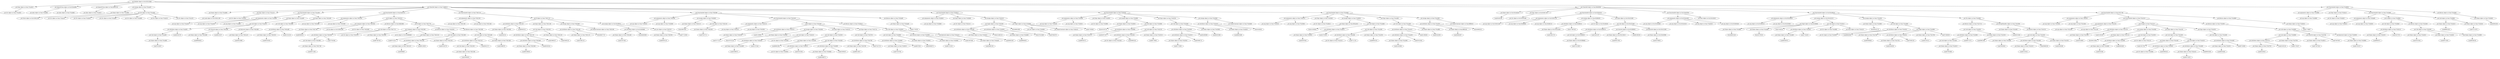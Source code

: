 strict digraph  {
<_ast.Str object at 0xa170ca950>;
<_ast.Expr object at 0xa170ca810>;
<_ast.alias object at 0xa170ca890>;
<_ast.alias object at 0xa170ca9d0>;
<_ast.ImportFrom object at 0x1053eef90>;
<_ast.alias object at 0xa170ca910>;
<_ast.ImportFrom object at 0xa18802c50>;
<_ast.Store object at 0x10295c290>;
<_ast.Name object at 0xa170ca990>;
<_ast.Str object at 0xa170caa10>;
<_ast.Str object at 0xa170cab50>;
<_ast.Str object at 0xa170caa90>;
<_ast.Str object at 0xa170cabd0>;
<_ast.Str object at 0xa170cab10>;
<_ast.Str object at 0xa170cac50>;
<_ast.Set object at 0xa170caad0>;
<_ast.Assign object at 0xa170caa50>;
<_ast.Load object at 0x10295c1d0>;
<_ast.Name object at 0xa170cab90>;
<_ast.Str object at 0xa170cad50>;
<_ast.Expr object at 0xa170cac10>;
<_ast.arg object at 0xa170cad10>;
<_ast.arg object at 0xa170cae50>;
<_ast.arg object at 0xa170cad90>;
<_ast.arguments object at 0xa170cadd0>;
<_ast.Name object at 0xa170cafd0>;
Load7010407;
<_ast.Call object at 0xa170cae90>;
<_ast.Attribute object at 0xa170caf50>;
Load4354579;
<_ast.Name object at 0xa170d1d90>;
Load9684635;
<_ast.Starred object at 0xa170d1e90>;
Load9019197;
<_ast.Name object at 0xa170d1a10>;
Load5822696;
<_ast.keyword object at 0xa170d1dd0>;
<_ast.Call object at 0xa170cae10>;
<_ast.Expr object at 0xa170caed0>;
<_ast.Name object at 0xa170d1910>;
Load6161634;
<_ast.Attribute object at 0xa170d1ad0>;
Load5134128;
<_ast.Call object at 0xa170d1990>;
<_ast.Expr object at 0xa170d1a90>;
<_ast.FunctionDef object at 0xa170cac90>;
<_ast.arg object at 0xa170d1890>;
<_ast.arg object at 0xa170d19d0>;
<_ast.arguments object at 0xa170d1a50>;
<_ast.Name object at 0xa170d1790>;
Load9599331;
<_ast.Eq object at 0x102961a90>;
<_ast.Str object at 0xa170d18d0>;
<_ast.Compare object at 0xa170d1950>;
<_ast.Name object at 0xa170d17d0>;
Load3672180;
<_ast.Call object at 0xa170d1690>;
<_ast.Attribute object at 0xa170d1850>;
Load7791048;
<_ast.Str object at 0xa170d1610>;
<_ast.Call object at 0xa170d1710>;
<_ast.Return object at 0xa16ddc990>;
<_ast.Name object at 0xa170d16d0>;
Load6746756;
<_ast.In object at 0x1029690d0>;
<_ast.Name object at 0xa170d1510>;
Load8741547;
<_ast.Compare object at 0xa170d1590>;
<_ast.Name object at 0xa170d1410>;
Load366667;
<_ast.Attribute object at 0xa170d15d0>;
Load9510920;
<_ast.Name object at 0xa170d1550>;
Load3529278;
<_ast.Call object at 0xa170d1490>;
<_ast.Return object at 0xa170d1650>;
<_ast.Name object at 0xa170d1290>;
Load1608401;
<_ast.Call object at 0xa170d1450>;
<_ast.Attribute object at 0xa170d1310>;
Load3822271;
<_ast.Name object at 0xa170d13d0>;
Load2396979;
<_ast.Call object at 0xa170d14d0>;
<_ast.Return object at 0xa170d1390>;
<_ast.If object at 0xa170d1750>;
<_ast.If object at 0xa170d1810>;
<_ast.FunctionDef object at 0xa16acf110>;
<_ast.arg object at 0xa170d1190>;
<_ast.arg object at 0xa170d12d0>;
<_ast.arguments object at 0xa170d1350>;
<_ast.Name object at 0xa170d1090>;
Load294224;
<_ast.Attribute object at 0xa170d1250>;
Load6362015;
<_ast.Name object at 0xa170d10d0>;
Load9229926;
<_ast.Attribute object at 0xa170d1bd0>;
Load9293354;
<_ast.Attribute object at 0xa170d1150>;
Load1896107;
<_ast.Name object at 0xa170d1c50>;
Load1649219;
<_ast.Call object at 0xa170d1050>;
<_ast.Expr object at 0xa170d11d0>;
<_ast.Name object at 0xa170d1c10>;
Load1590119;
<_ast.Attribute object at 0xa170d1cd0>;
Store6837747;
<_ast.NameConstant object at 0xa170d1c90>;
<_ast.Assign object at 0xa170d1b90>;
<_ast.Name object at 0xa170d1ed0>;
Load1507593;
<_ast.Attribute object at 0x1053836d0>;
Store9485908;
<_ast.Name object at 0xa170d1f50>;
Load8295135;
<_ast.List object at 0xa170d1f10>;
Load7712826;
<_ast.Assign object at 0x10543f610>;
<_ast.If object at 0xa170d1110>;
<_ast.FunctionDef object at 0xa170d1210>;
<_ast.arg object at 0xa170cb050>;
<_ast.arg object at 0xa170cb090>;
<_ast.arguments object at 0xa170d1fd0>;
<_ast.Name object at 0xa170cb110>;
Store5967867;
<_ast.Name object at 0xa170cb190>;
Load7025711;
<_ast.Call object at 0xa170cb150>;
<_ast.Assign object at 0xa170cb0d0>;
<_ast.arg object at 0xa170cb250>;
<_ast.arg object at 0xa170cb290>;
<_ast.arguments object at 0xa170cb210>;
<_ast.Name object at 0xa170cb350>;
Load7577213;
<_ast.Attribute object at 0xa170cb310>;
Load5128994;
<_ast.Name object at 0xa170cb3d0>;
Store7875218;
<_ast.Name object at 0xa170cb490>;
Load2599072;
<_ast.Attribute object at 0xa170cb450>;
Load1237444;
<_ast.Str object at 0xa170cb4d0>;
<_ast.Call object at 0xa170cb410>;
<_ast.Assign object at 0xa170cb390>;
<_ast.Name object at 0xa170cb590>;
Load6995395;
<_ast.Str object at 0xa170cb650>;
<_ast.Attribute object at 0xa170cb610>;
Load1922304;
<_ast.Name object at 0xa170cb6d0>;
Load8268873;
<_ast.Attribute object at 0xa170cb690>;
Load2290507;
<_ast.Call object at 0xa170cb5d0>;
<_ast.Call object at 0xa170cb550>;
<_ast.Expr object at 0xa170cb510>;
<_ast.Name object at 0xa170cb7d0>;
Load8812857;
<_ast.Attribute object at 0xa170cb790>;
Load7552723;
<_ast.Call object at 0xa170cb750>;
<_ast.Expr object at 0xa170cb710>;
<_ast.If object at 0xa170cb2d0>;
<_ast.Name object at 0xa170cb910>;
Load7553763;
<_ast.Attribute object at 0xa170cb8d0>;
Load937833;
<_ast.Name object at 0xa170cb950>;
Load2609073;
<_ast.Call object at 0xa170cb890>;
<_ast.Name object at 0xa170cb9d0>;
Load9725102;
<_ast.Starred object at 0xa170cb990>;
Load1367639;
<_ast.Name object at 0xa170cba50>;
Load2660130;
<_ast.keyword object at 0xa170cba10>;
<_ast.Call object at 0xa170cb850>;
<_ast.Return object at 0xa170cb810>;
<_ast.FunctionDef object at 0xa170cb1d0>;
<_ast.Name object at 0xa170cbad0>;
Load1170329;
<_ast.Return object at 0xa170cba90>;
<_ast.FunctionDef object at 0xa170d1f90>;
<_ast.arg object at 0xa170cbb90>;
<_ast.arguments object at 0xa170cbb50>;
<_ast.Str object at 0xa170cbc10>;
<_ast.Expr object at 0xa170cbbd0>;
<_ast.Name object at 0xa170cbd10>;
Load3902367;
<_ast.Attribute object at 0xa170cbcd0>;
Store1498218;
<_ast.Name object at 0xa170cbd90>;
Load8664952;
<_ast.Attribute object at 0xa170cbd50>;
Store7610496;
<_ast.Tuple object at 0xa170cbc90>;
Store8681606;
<_ast.List object at 0xa170cbdd0>;
Load7682875;
<_ast.NameConstant object at 0xa170cbe10>;
<_ast.Tuple object at 0xa1c334b90>;
Load1703946;
<_ast.Assign object at 0xa170cbc50>;
<_ast.FunctionDef object at 0xa170cbb10>;
<_ast.arg object at 0xa170cbed0>;
<_ast.arg object at 0xa170cbf10>;
<_ast.arguments object at 0xa170cbe90>;
<_ast.Str object at 0xa170cbf90>;
<_ast.Expr object at 0xa170cbf50>;
<_ast.Name object at 0xa170cd050>;
Store5220725;
<_ast.Name object at 0xa170cd110>;
Load9030372;
<_ast.Attribute object at 0xa170cd0d0>;
Load4597153;
<_ast.Str object at 0xa170cd1d0>;
<_ast.Attribute object at 0xa170cd190>;
Load3895424;
<_ast.Name object at 0xa170cd210>;
Load8178081;
<_ast.Call object at 0xa170cd150>;
<_ast.Call object at 0xa170cd090>;
<_ast.Assign object at 0xa170cbfd0>;
<_ast.Name object at 0xa170cd350>;
Load3775565;
<_ast.Attribute object at 0xa170cd310>;
Load5599174;
<_ast.Attribute object at 0xa170cd2d0>;
Load5406088;
<_ast.Name object at 0xa170cd390>;
Load4035568;
<_ast.Call object at 0xa170cd290>;
<_ast.Expr object at 0xa170cd250>;
<_ast.Name object at 0xa170cd450>;
Load9803469;
<_ast.Attribute object at 0xa170cd410>;
Store540002;
<_ast.NameConstant object at 0xa170cd490>;
<_ast.Assign object at 0xa170cd3d0>;
<_ast.FunctionDef object at 0xa170cbe50>;
<_ast.arg object at 0xa170cd550>;
<_ast.arg object at 0xa170cd590>;
<_ast.arguments object at 0xa170cd510>;
<_ast.Str object at 0xa170cd610>;
<_ast.Expr object at 0xa170cd5d0>;
<_ast.Name object at 0xa1882a910>;
Store1205803;
<_ast.Name object at 0xa170ca650>;
Load3397945;
<_ast.Attribute object at 0xa170ca610>;
Load1070305;
<_ast.Str object at 0xa170ca510>;
<_ast.Attribute object at 0xa170ca5d0>;
Load711120;
<_ast.Name object at 0xa170ca550>;
Load9092533;
<_ast.Call object at 0xa170ca590>;
<_ast.Call object at 0xa170ca6d0>;
<_ast.Assign object at 0xa170cd650>;
<_ast.Name object at 0xa170ca390>;
Load1453095;
<_ast.Attribute object at 0xa170ca450>;
Load2552304;
<_ast.Attribute object at 0xa170ca410>;
Load1286481;
<_ast.Name object at 0xa170caf90>;
Load3544595;
<_ast.Call object at 0xa170ca4d0>;
<_ast.Expr object at 0xa170ca490>;
<_ast.Name object at 0xa16ff5550>;
Load2694387;
<_ast.Attribute object at 0xa170caf10>;
Store4965913;
<_ast.NameConstant object at 0xa16ff5910>;
<_ast.Assign object at 0xa170ca3d0>;
<_ast.FunctionDef object at 0xa170cd4d0>;
<_ast.ClassDef object at 0xa17a8db10>;
<_ast.Name object at 0x1053c8450>;
Load3426198;
<_ast.Str object at 0x1053f1490>;
<_ast.Expr object at 0x1053f1750>;
<_ast.arg object at 0x1053f11d0>;
<_ast.arg object at 0xa183d96d0>;
<_ast.arg object at 0xa183d9210>;
<_ast.arguments object at 0x1053f1150>;
<_ast.Name object at 0x10542cd50>;
Load1562170;
<_ast.Attribute object at 0xa183d9610>;
Store7769749;
<_ast.Str object at 0x10543fe50>;
<_ast.Assign object at 0xa183d9450>;
<_ast.Name object at 0x1053f86d0>;
Load7313188;
<_ast.Call object at 0x1053f8050>;
<_ast.Attribute object at 0x1053f8310>;
Load1491287;
<_ast.Name object at 0x105413b10>;
Load5922780;
<_ast.Starred object at 0x1053f8650>;
Load9169558;
<_ast.Name object at 0x105402f90>;
Load2476635;
<_ast.keyword object at 0x105415590>;
<_ast.Call object at 0x1054324d0>;
<_ast.Expr object at 0x105432490>;
<_ast.FunctionDef object at 0x1053f1910>;
<_ast.arg object at 0x1053eed90>;
<_ast.arg object at 0x1053ec610>;
<_ast.arg object at 0xa170ad450>;
<_ast.arg object at 0x1054062d0>;
<_ast.arguments object at 0x1053eecd0>;
<_ast.Pass object at 0x10541fe50>;
<_ast.FunctionDef object at 0x105402f50>;
<_ast.arg object at 0x1053fe310>;
<_ast.arg object at 0x105428590>;
<_ast.arguments object at 0x105426b50>;
<_ast.Name object at 0xa170cefd0>;
Store8850146;
<_ast.Name object at 0xa170cead0>;
Store3279553;
<_ast.Tuple object at 0xa16c08690>;
Store746226;
<_ast.Name object at 0xa170cea90>;
Load6263674;
<_ast.Attribute object at 0xa170cea50>;
Load1734455;
<_ast.Str object at 0xa170ce9d0>;
<_ast.Num object at 0xa170cea10>;
<_ast.Call object at 0xa170ceb10>;
<_ast.Assign object at 0x10541b210>;
<_ast.Name object at 0xa170ce990>;
Store8343176;
<_ast.Str object at 0xa170ce850>;
<_ast.Attribute object at 0xa170ce910>;
Load8864959;
<_ast.Name object at 0xa170ce7d0>;
Load9306849;
<_ast.Name object at 0xa170ce750>;
Load3204030;
<_ast.Attribute object at 0xa170ce810>;
Load7939129;
<_ast.Name object at 0xa170ce790>;
Load4216213;
<_ast.Tuple object at 0xa170ce890>;
Load7260829;
<_ast.Call object at 0xa170ce8d0>;
<_ast.Assign object at 0xa170ce950>;
<_ast.Name object at 0xa170ce610>;
Load3765498;
<_ast.Call object at 0xa170ce5d0>;
<_ast.Attribute object at 0xa170ce690>;
Load4671373;
<_ast.Name object at 0xa170ce550>;
Load3661390;
<_ast.Call object at 0xa170ce650>;
<_ast.Return object at 0xa170ce710>;
<_ast.Name object at 0xa170ce4d0>;
Load4025383;
<_ast.Name object at 0xa170ce490>;
Load7605842;
<_ast.Name object at 0xa170ce410>;
Load5133541;
<_ast.Attribute object at 0xa170ce3d0>;
Load3986559;
<_ast.Name object at 0xa170ce350>;
Load3539266;
<_ast.Call object at 0xa170ce450>;
<_ast.Return object at 0xa170ce510>;
<_ast.ExceptHandler object at 0xa170ce590>;
<_ast.Try object at 0xa170ce6d0>;
<_ast.FunctionDef object at 0x105426b10>;
<_ast.arg object at 0xa170ce390>;
<_ast.arg object at 0xa170ce2d0>;
<_ast.arguments object at 0xa17e6cf50>;
<_ast.arg object at 0xa170ce290>;
<_ast.arg object at 0xa170ce1d0>;
<_ast.arguments object at 0xa170ce250>;
<_ast.Name object at 0xa170ce190>;
Load2024863;
<_ast.Attribute object at 0xa170ce150>;
Load2195434;
<_ast.Name object at 0xa170ce110>;
Store6415064;
<_ast.Name object at 0xa170cebd0>;
Load335260;
<_ast.Attribute object at 0xa170ce090>;
Load6383463;
<_ast.Str object at 0xa170cec10>;
<_ast.Call object at 0xa170ce050>;
<_ast.Assign object at 0xa170ce0d0>;
<_ast.Name object at 0xa170cecd0>;
Load1301762;
<_ast.Str object at 0xa170ced90>;
<_ast.Attribute object at 0xa170ced50>;
Load3089245;
<_ast.Name object at 0xa170cee10>;
Load4574352;
<_ast.Attribute object at 0xa170cedd0>;
Load8003209;
<_ast.Call object at 0xa170ced10>;
<_ast.Call object at 0xa170cec90>;
<_ast.Expr object at 0xa170cec50>;
<_ast.Name object at 0xa170cef10>;
Load8262463;
<_ast.Attribute object at 0xa170ceed0>;
Load6753608;
<_ast.Call object at 0xa170cee90>;
<_ast.Expr object at 0xa170cee50>;
<_ast.If object at 0xa170ce210>;
<_ast.Name object at 0xa170cd750>;
Load5420047;
<_ast.Attribute object at 0xa170cd710>;
Load2203216;
<_ast.Name object at 0xa170cd790>;
Load5176167;
<_ast.Call object at 0xa170cd6d0>;
<_ast.Name object at 0xa170cd810>;
Load7187334;
<_ast.Starred object at 0xa170cd7d0>;
Load7487607;
<_ast.Name object at 0xa170cd890>;
Load4735237;
<_ast.keyword object at 0xa170cd850>;
<_ast.Call object at 0xa170cd690>;
<_ast.Return object at 0xa170cef50>;
<_ast.FunctionDef object at 0xa170ce310>;
<_ast.Name object at 0xa170cd910>;
Load1778887;
<_ast.Return object at 0xa170cd8d0>;
<_ast.FunctionDef object at 0xa1c02c7d0>;
<_ast.ClassDef object at 0xa18648390>;
<_ast.arg object at 0xa170cd9d0>;
<_ast.arguments object at 0xa170cd990>;
<_ast.Str object at 0xa170cda50>;
<_ast.Expr object at 0xa170cda10>;
<_ast.arg object at 0xa170cdb10>;
<_ast.arg object at 0xa170cdb50>;
<_ast.arguments object at 0xa170cdad0>;
<_ast.Name object at 0xa170cdc50>;
Load695673;
<_ast.Attribute object at 0xa170cdc10>;
Load1827874;
<_ast.Call object at 0xa170cdbd0>;
<_ast.Name object at 0xa170cdd10>;
Load1915344;
<_ast.Name object at 0xa170cdd50>;
Load3871630;
<_ast.Name object at 0xa170cdd90>;
Load9546250;
<_ast.Call object at 0xa170cdcd0>;
<_ast.Return object at 0xa170cdc90>;
<_ast.If object at 0xa170cdb90>;
<_ast.Name object at 0xa170cde10>;
Load6685536;
<_ast.Name object at 0xa170cde50>;
Load7211879;
<_ast.Call object at 0xa170cddd0>;
<_ast.FunctionDef object at 0xa170cda90>;
<_ast.Name object at 0xa170cded0>;
Load4964438;
<_ast.Return object at 0xa170cde90>;
<_ast.FunctionDef object at 0xa170cd950>;
<_ast.Module object at 0x1053c2bd0>;
<_ast.Expr object at 0xa170ca810> -> <_ast.Str object at 0xa170ca950>;
<_ast.ImportFrom object at 0x1053eef90> -> <_ast.alias object at 0xa170ca890>;
<_ast.ImportFrom object at 0x1053eef90> -> <_ast.alias object at 0xa170ca9d0>;
<_ast.ImportFrom object at 0xa18802c50> -> <_ast.alias object at 0xa170ca910>;
<_ast.Name object at 0xa170ca990> -> <_ast.Store object at 0x10295c290>;
<_ast.Set object at 0xa170caad0> -> <_ast.Str object at 0xa170caa10>;
<_ast.Set object at 0xa170caad0> -> <_ast.Str object at 0xa170cab50>;
<_ast.Set object at 0xa170caad0> -> <_ast.Str object at 0xa170caa90>;
<_ast.Set object at 0xa170caad0> -> <_ast.Str object at 0xa170cabd0>;
<_ast.Set object at 0xa170caad0> -> <_ast.Str object at 0xa170cab10>;
<_ast.Set object at 0xa170caad0> -> <_ast.Str object at 0xa170cac50>;
<_ast.Assign object at 0xa170caa50> -> <_ast.Name object at 0xa170ca990>;
<_ast.Assign object at 0xa170caa50> -> <_ast.Set object at 0xa170caad0>;
<_ast.Name object at 0xa170cab90> -> <_ast.Load object at 0x10295c1d0>;
<_ast.Expr object at 0xa170cac10> -> <_ast.Str object at 0xa170cad50>;
<_ast.arguments object at 0xa170cadd0> -> <_ast.arg object at 0xa170cad10>;
<_ast.arguments object at 0xa170cadd0> -> <_ast.arg object at 0xa170cae50>;
<_ast.arguments object at 0xa170cadd0> -> <_ast.arg object at 0xa170cad90>;
<_ast.Name object at 0xa170cafd0> -> Load7010407;
<_ast.Call object at 0xa170cae90> -> <_ast.Name object at 0xa170cafd0>;
<_ast.Attribute object at 0xa170caf50> -> <_ast.Call object at 0xa170cae90>;
<_ast.Attribute object at 0xa170caf50> -> Load4354579;
<_ast.Name object at 0xa170d1d90> -> Load9684635;
<_ast.Starred object at 0xa170d1e90> -> <_ast.Name object at 0xa170d1d90>;
<_ast.Starred object at 0xa170d1e90> -> Load9019197;
<_ast.Name object at 0xa170d1a10> -> Load5822696;
<_ast.keyword object at 0xa170d1dd0> -> <_ast.Name object at 0xa170d1a10>;
<_ast.Call object at 0xa170cae10> -> <_ast.Attribute object at 0xa170caf50>;
<_ast.Call object at 0xa170cae10> -> <_ast.Starred object at 0xa170d1e90>;
<_ast.Call object at 0xa170cae10> -> <_ast.keyword object at 0xa170d1dd0>;
<_ast.Expr object at 0xa170caed0> -> <_ast.Call object at 0xa170cae10>;
<_ast.Name object at 0xa170d1910> -> Load6161634;
<_ast.Attribute object at 0xa170d1ad0> -> <_ast.Name object at 0xa170d1910>;
<_ast.Attribute object at 0xa170d1ad0> -> Load5134128;
<_ast.Call object at 0xa170d1990> -> <_ast.Attribute object at 0xa170d1ad0>;
<_ast.Expr object at 0xa170d1a90> -> <_ast.Call object at 0xa170d1990>;
<_ast.FunctionDef object at 0xa170cac90> -> <_ast.arguments object at 0xa170cadd0>;
<_ast.FunctionDef object at 0xa170cac90> -> <_ast.Expr object at 0xa170caed0>;
<_ast.FunctionDef object at 0xa170cac90> -> <_ast.Expr object at 0xa170d1a90>;
<_ast.arguments object at 0xa170d1a50> -> <_ast.arg object at 0xa170d1890>;
<_ast.arguments object at 0xa170d1a50> -> <_ast.arg object at 0xa170d19d0>;
<_ast.Name object at 0xa170d1790> -> Load9599331;
<_ast.Compare object at 0xa170d1950> -> <_ast.Name object at 0xa170d1790>;
<_ast.Compare object at 0xa170d1950> -> <_ast.Eq object at 0x102961a90>;
<_ast.Compare object at 0xa170d1950> -> <_ast.Str object at 0xa170d18d0>;
<_ast.Name object at 0xa170d17d0> -> Load3672180;
<_ast.Call object at 0xa170d1690> -> <_ast.Name object at 0xa170d17d0>;
<_ast.Attribute object at 0xa170d1850> -> <_ast.Call object at 0xa170d1690>;
<_ast.Attribute object at 0xa170d1850> -> Load7791048;
<_ast.Call object at 0xa170d1710> -> <_ast.Attribute object at 0xa170d1850>;
<_ast.Call object at 0xa170d1710> -> <_ast.Str object at 0xa170d1610>;
<_ast.Return object at 0xa16ddc990> -> <_ast.Call object at 0xa170d1710>;
<_ast.Name object at 0xa170d16d0> -> Load6746756;
<_ast.Name object at 0xa170d1510> -> Load8741547;
<_ast.Compare object at 0xa170d1590> -> <_ast.Name object at 0xa170d16d0>;
<_ast.Compare object at 0xa170d1590> -> <_ast.In object at 0x1029690d0>;
<_ast.Compare object at 0xa170d1590> -> <_ast.Name object at 0xa170d1510>;
<_ast.Name object at 0xa170d1410> -> Load366667;
<_ast.Attribute object at 0xa170d15d0> -> <_ast.Name object at 0xa170d1410>;
<_ast.Attribute object at 0xa170d15d0> -> Load9510920;
<_ast.Name object at 0xa170d1550> -> Load3529278;
<_ast.Call object at 0xa170d1490> -> <_ast.Attribute object at 0xa170d15d0>;
<_ast.Call object at 0xa170d1490> -> <_ast.Name object at 0xa170d1550>;
<_ast.Return object at 0xa170d1650> -> <_ast.Call object at 0xa170d1490>;
<_ast.Name object at 0xa170d1290> -> Load1608401;
<_ast.Call object at 0xa170d1450> -> <_ast.Name object at 0xa170d1290>;
<_ast.Attribute object at 0xa170d1310> -> <_ast.Call object at 0xa170d1450>;
<_ast.Attribute object at 0xa170d1310> -> Load3822271;
<_ast.Name object at 0xa170d13d0> -> Load2396979;
<_ast.Call object at 0xa170d14d0> -> <_ast.Attribute object at 0xa170d1310>;
<_ast.Call object at 0xa170d14d0> -> <_ast.Name object at 0xa170d13d0>;
<_ast.Return object at 0xa170d1390> -> <_ast.Call object at 0xa170d14d0>;
<_ast.If object at 0xa170d1750> -> <_ast.Compare object at 0xa170d1590>;
<_ast.If object at 0xa170d1750> -> <_ast.Return object at 0xa170d1650>;
<_ast.If object at 0xa170d1750> -> <_ast.Return object at 0xa170d1390>;
<_ast.If object at 0xa170d1810> -> <_ast.Compare object at 0xa170d1950>;
<_ast.If object at 0xa170d1810> -> <_ast.Return object at 0xa16ddc990>;
<_ast.If object at 0xa170d1810> -> <_ast.If object at 0xa170d1750>;
<_ast.FunctionDef object at 0xa16acf110> -> <_ast.arguments object at 0xa170d1a50>;
<_ast.FunctionDef object at 0xa16acf110> -> <_ast.If object at 0xa170d1810>;
<_ast.arguments object at 0xa170d1350> -> <_ast.arg object at 0xa170d1190>;
<_ast.arguments object at 0xa170d1350> -> <_ast.arg object at 0xa170d12d0>;
<_ast.Name object at 0xa170d1090> -> Load294224;
<_ast.Attribute object at 0xa170d1250> -> <_ast.Name object at 0xa170d1090>;
<_ast.Attribute object at 0xa170d1250> -> Load6362015;
<_ast.Name object at 0xa170d10d0> -> Load9229926;
<_ast.Attribute object at 0xa170d1bd0> -> <_ast.Name object at 0xa170d10d0>;
<_ast.Attribute object at 0xa170d1bd0> -> Load9293354;
<_ast.Attribute object at 0xa170d1150> -> <_ast.Attribute object at 0xa170d1bd0>;
<_ast.Attribute object at 0xa170d1150> -> Load1896107;
<_ast.Name object at 0xa170d1c50> -> Load1649219;
<_ast.Call object at 0xa170d1050> -> <_ast.Attribute object at 0xa170d1150>;
<_ast.Call object at 0xa170d1050> -> <_ast.Name object at 0xa170d1c50>;
<_ast.Expr object at 0xa170d11d0> -> <_ast.Call object at 0xa170d1050>;
<_ast.Name object at 0xa170d1c10> -> Load1590119;
<_ast.Attribute object at 0xa170d1cd0> -> <_ast.Name object at 0xa170d1c10>;
<_ast.Attribute object at 0xa170d1cd0> -> Store6837747;
<_ast.Assign object at 0xa170d1b90> -> <_ast.Attribute object at 0xa170d1cd0>;
<_ast.Assign object at 0xa170d1b90> -> <_ast.NameConstant object at 0xa170d1c90>;
<_ast.Name object at 0xa170d1ed0> -> Load1507593;
<_ast.Attribute object at 0x1053836d0> -> <_ast.Name object at 0xa170d1ed0>;
<_ast.Attribute object at 0x1053836d0> -> Store9485908;
<_ast.Name object at 0xa170d1f50> -> Load8295135;
<_ast.List object at 0xa170d1f10> -> <_ast.Name object at 0xa170d1f50>;
<_ast.List object at 0xa170d1f10> -> Load7712826;
<_ast.Assign object at 0x10543f610> -> <_ast.Attribute object at 0x1053836d0>;
<_ast.Assign object at 0x10543f610> -> <_ast.List object at 0xa170d1f10>;
<_ast.If object at 0xa170d1110> -> <_ast.Attribute object at 0xa170d1250>;
<_ast.If object at 0xa170d1110> -> <_ast.Expr object at 0xa170d11d0>;
<_ast.If object at 0xa170d1110> -> <_ast.Assign object at 0xa170d1b90>;
<_ast.If object at 0xa170d1110> -> <_ast.Assign object at 0x10543f610>;
<_ast.FunctionDef object at 0xa170d1210> -> <_ast.arguments object at 0xa170d1350>;
<_ast.FunctionDef object at 0xa170d1210> -> <_ast.If object at 0xa170d1110>;
<_ast.arguments object at 0xa170d1fd0> -> <_ast.arg object at 0xa170cb050>;
<_ast.arguments object at 0xa170d1fd0> -> <_ast.arg object at 0xa170cb090>;
<_ast.Name object at 0xa170cb110> -> Store5967867;
<_ast.Name object at 0xa170cb190> -> Load7025711;
<_ast.Call object at 0xa170cb150> -> <_ast.Name object at 0xa170cb190>;
<_ast.Assign object at 0xa170cb0d0> -> <_ast.Name object at 0xa170cb110>;
<_ast.Assign object at 0xa170cb0d0> -> <_ast.Call object at 0xa170cb150>;
<_ast.arguments object at 0xa170cb210> -> <_ast.arg object at 0xa170cb250>;
<_ast.arguments object at 0xa170cb210> -> <_ast.arg object at 0xa170cb290>;
<_ast.Name object at 0xa170cb350> -> Load7577213;
<_ast.Attribute object at 0xa170cb310> -> <_ast.Name object at 0xa170cb350>;
<_ast.Attribute object at 0xa170cb310> -> Load5128994;
<_ast.Name object at 0xa170cb3d0> -> Store7875218;
<_ast.Name object at 0xa170cb490> -> Load2599072;
<_ast.Attribute object at 0xa170cb450> -> <_ast.Name object at 0xa170cb490>;
<_ast.Attribute object at 0xa170cb450> -> Load1237444;
<_ast.Call object at 0xa170cb410> -> <_ast.Attribute object at 0xa170cb450>;
<_ast.Call object at 0xa170cb410> -> <_ast.Str object at 0xa170cb4d0>;
<_ast.Assign object at 0xa170cb390> -> <_ast.Name object at 0xa170cb3d0>;
<_ast.Assign object at 0xa170cb390> -> <_ast.Call object at 0xa170cb410>;
<_ast.Name object at 0xa170cb590> -> Load6995395;
<_ast.Attribute object at 0xa170cb610> -> <_ast.Str object at 0xa170cb650>;
<_ast.Attribute object at 0xa170cb610> -> Load1922304;
<_ast.Name object at 0xa170cb6d0> -> Load8268873;
<_ast.Attribute object at 0xa170cb690> -> <_ast.Name object at 0xa170cb6d0>;
<_ast.Attribute object at 0xa170cb690> -> Load2290507;
<_ast.Call object at 0xa170cb5d0> -> <_ast.Attribute object at 0xa170cb610>;
<_ast.Call object at 0xa170cb5d0> -> <_ast.Attribute object at 0xa170cb690>;
<_ast.Call object at 0xa170cb550> -> <_ast.Name object at 0xa170cb590>;
<_ast.Call object at 0xa170cb550> -> <_ast.Call object at 0xa170cb5d0>;
<_ast.Expr object at 0xa170cb510> -> <_ast.Call object at 0xa170cb550>;
<_ast.Name object at 0xa170cb7d0> -> Load8812857;
<_ast.Attribute object at 0xa170cb790> -> <_ast.Name object at 0xa170cb7d0>;
<_ast.Attribute object at 0xa170cb790> -> Load7552723;
<_ast.Call object at 0xa170cb750> -> <_ast.Attribute object at 0xa170cb790>;
<_ast.Expr object at 0xa170cb710> -> <_ast.Call object at 0xa170cb750>;
<_ast.If object at 0xa170cb2d0> -> <_ast.Attribute object at 0xa170cb310>;
<_ast.If object at 0xa170cb2d0> -> <_ast.Assign object at 0xa170cb390>;
<_ast.If object at 0xa170cb2d0> -> <_ast.Expr object at 0xa170cb510>;
<_ast.If object at 0xa170cb2d0> -> <_ast.Expr object at 0xa170cb710>;
<_ast.Name object at 0xa170cb910> -> Load7553763;
<_ast.Attribute object at 0xa170cb8d0> -> <_ast.Name object at 0xa170cb910>;
<_ast.Attribute object at 0xa170cb8d0> -> Load937833;
<_ast.Name object at 0xa170cb950> -> Load2609073;
<_ast.Call object at 0xa170cb890> -> <_ast.Attribute object at 0xa170cb8d0>;
<_ast.Call object at 0xa170cb890> -> <_ast.Name object at 0xa170cb950>;
<_ast.Name object at 0xa170cb9d0> -> Load9725102;
<_ast.Starred object at 0xa170cb990> -> <_ast.Name object at 0xa170cb9d0>;
<_ast.Starred object at 0xa170cb990> -> Load1367639;
<_ast.Name object at 0xa170cba50> -> Load2660130;
<_ast.keyword object at 0xa170cba10> -> <_ast.Name object at 0xa170cba50>;
<_ast.Call object at 0xa170cb850> -> <_ast.Call object at 0xa170cb890>;
<_ast.Call object at 0xa170cb850> -> <_ast.Starred object at 0xa170cb990>;
<_ast.Call object at 0xa170cb850> -> <_ast.keyword object at 0xa170cba10>;
<_ast.Return object at 0xa170cb810> -> <_ast.Call object at 0xa170cb850>;
<_ast.FunctionDef object at 0xa170cb1d0> -> <_ast.arguments object at 0xa170cb210>;
<_ast.FunctionDef object at 0xa170cb1d0> -> <_ast.If object at 0xa170cb2d0>;
<_ast.FunctionDef object at 0xa170cb1d0> -> <_ast.Return object at 0xa170cb810>;
<_ast.Name object at 0xa170cbad0> -> Load1170329;
<_ast.Return object at 0xa170cba90> -> <_ast.Name object at 0xa170cbad0>;
<_ast.FunctionDef object at 0xa170d1f90> -> <_ast.arguments object at 0xa170d1fd0>;
<_ast.FunctionDef object at 0xa170d1f90> -> <_ast.Assign object at 0xa170cb0d0>;
<_ast.FunctionDef object at 0xa170d1f90> -> <_ast.FunctionDef object at 0xa170cb1d0>;
<_ast.FunctionDef object at 0xa170d1f90> -> <_ast.Return object at 0xa170cba90>;
<_ast.arguments object at 0xa170cbb50> -> <_ast.arg object at 0xa170cbb90>;
<_ast.Expr object at 0xa170cbbd0> -> <_ast.Str object at 0xa170cbc10>;
<_ast.Name object at 0xa170cbd10> -> Load3902367;
<_ast.Attribute object at 0xa170cbcd0> -> <_ast.Name object at 0xa170cbd10>;
<_ast.Attribute object at 0xa170cbcd0> -> Store1498218;
<_ast.Name object at 0xa170cbd90> -> Load8664952;
<_ast.Attribute object at 0xa170cbd50> -> <_ast.Name object at 0xa170cbd90>;
<_ast.Attribute object at 0xa170cbd50> -> Store7610496;
<_ast.Tuple object at 0xa170cbc90> -> <_ast.Attribute object at 0xa170cbcd0>;
<_ast.Tuple object at 0xa170cbc90> -> <_ast.Attribute object at 0xa170cbd50>;
<_ast.Tuple object at 0xa170cbc90> -> Store8681606;
<_ast.List object at 0xa170cbdd0> -> Load7682875;
<_ast.Tuple object at 0xa1c334b90> -> <_ast.List object at 0xa170cbdd0>;
<_ast.Tuple object at 0xa1c334b90> -> <_ast.NameConstant object at 0xa170cbe10>;
<_ast.Tuple object at 0xa1c334b90> -> Load1703946;
<_ast.Assign object at 0xa170cbc50> -> <_ast.Tuple object at 0xa170cbc90>;
<_ast.Assign object at 0xa170cbc50> -> <_ast.Tuple object at 0xa1c334b90>;
<_ast.FunctionDef object at 0xa170cbb10> -> <_ast.arguments object at 0xa170cbb50>;
<_ast.FunctionDef object at 0xa170cbb10> -> <_ast.Expr object at 0xa170cbbd0>;
<_ast.FunctionDef object at 0xa170cbb10> -> <_ast.Assign object at 0xa170cbc50>;
<_ast.arguments object at 0xa170cbe90> -> <_ast.arg object at 0xa170cbed0>;
<_ast.arguments object at 0xa170cbe90> -> <_ast.arg object at 0xa170cbf10>;
<_ast.Expr object at 0xa170cbf50> -> <_ast.Str object at 0xa170cbf90>;
<_ast.Name object at 0xa170cd050> -> Store5220725;
<_ast.Name object at 0xa170cd110> -> Load9030372;
<_ast.Attribute object at 0xa170cd0d0> -> <_ast.Name object at 0xa170cd110>;
<_ast.Attribute object at 0xa170cd0d0> -> Load4597153;
<_ast.Attribute object at 0xa170cd190> -> <_ast.Str object at 0xa170cd1d0>;
<_ast.Attribute object at 0xa170cd190> -> Load3895424;
<_ast.Name object at 0xa170cd210> -> Load8178081;
<_ast.Call object at 0xa170cd150> -> <_ast.Attribute object at 0xa170cd190>;
<_ast.Call object at 0xa170cd150> -> <_ast.Name object at 0xa170cd210>;
<_ast.Call object at 0xa170cd090> -> <_ast.Attribute object at 0xa170cd0d0>;
<_ast.Call object at 0xa170cd090> -> <_ast.Call object at 0xa170cd150>;
<_ast.Assign object at 0xa170cbfd0> -> <_ast.Name object at 0xa170cd050>;
<_ast.Assign object at 0xa170cbfd0> -> <_ast.Call object at 0xa170cd090>;
<_ast.Name object at 0xa170cd350> -> Load3775565;
<_ast.Attribute object at 0xa170cd310> -> <_ast.Name object at 0xa170cd350>;
<_ast.Attribute object at 0xa170cd310> -> Load5599174;
<_ast.Attribute object at 0xa170cd2d0> -> <_ast.Attribute object at 0xa170cd310>;
<_ast.Attribute object at 0xa170cd2d0> -> Load5406088;
<_ast.Name object at 0xa170cd390> -> Load4035568;
<_ast.Call object at 0xa170cd290> -> <_ast.Attribute object at 0xa170cd2d0>;
<_ast.Call object at 0xa170cd290> -> <_ast.Name object at 0xa170cd390>;
<_ast.Expr object at 0xa170cd250> -> <_ast.Call object at 0xa170cd290>;
<_ast.Name object at 0xa170cd450> -> Load9803469;
<_ast.Attribute object at 0xa170cd410> -> <_ast.Name object at 0xa170cd450>;
<_ast.Attribute object at 0xa170cd410> -> Store540002;
<_ast.Assign object at 0xa170cd3d0> -> <_ast.Attribute object at 0xa170cd410>;
<_ast.Assign object at 0xa170cd3d0> -> <_ast.NameConstant object at 0xa170cd490>;
<_ast.FunctionDef object at 0xa170cbe50> -> <_ast.arguments object at 0xa170cbe90>;
<_ast.FunctionDef object at 0xa170cbe50> -> <_ast.Expr object at 0xa170cbf50>;
<_ast.FunctionDef object at 0xa170cbe50> -> <_ast.Assign object at 0xa170cbfd0>;
<_ast.FunctionDef object at 0xa170cbe50> -> <_ast.Expr object at 0xa170cd250>;
<_ast.FunctionDef object at 0xa170cbe50> -> <_ast.Assign object at 0xa170cd3d0>;
<_ast.arguments object at 0xa170cd510> -> <_ast.arg object at 0xa170cd550>;
<_ast.arguments object at 0xa170cd510> -> <_ast.arg object at 0xa170cd590>;
<_ast.Expr object at 0xa170cd5d0> -> <_ast.Str object at 0xa170cd610>;
<_ast.Name object at 0xa1882a910> -> Store1205803;
<_ast.Name object at 0xa170ca650> -> Load3397945;
<_ast.Attribute object at 0xa170ca610> -> <_ast.Name object at 0xa170ca650>;
<_ast.Attribute object at 0xa170ca610> -> Load1070305;
<_ast.Attribute object at 0xa170ca5d0> -> <_ast.Str object at 0xa170ca510>;
<_ast.Attribute object at 0xa170ca5d0> -> Load711120;
<_ast.Name object at 0xa170ca550> -> Load9092533;
<_ast.Call object at 0xa170ca590> -> <_ast.Attribute object at 0xa170ca5d0>;
<_ast.Call object at 0xa170ca590> -> <_ast.Name object at 0xa170ca550>;
<_ast.Call object at 0xa170ca6d0> -> <_ast.Attribute object at 0xa170ca610>;
<_ast.Call object at 0xa170ca6d0> -> <_ast.Call object at 0xa170ca590>;
<_ast.Assign object at 0xa170cd650> -> <_ast.Name object at 0xa1882a910>;
<_ast.Assign object at 0xa170cd650> -> <_ast.Call object at 0xa170ca6d0>;
<_ast.Name object at 0xa170ca390> -> Load1453095;
<_ast.Attribute object at 0xa170ca450> -> <_ast.Name object at 0xa170ca390>;
<_ast.Attribute object at 0xa170ca450> -> Load2552304;
<_ast.Attribute object at 0xa170ca410> -> <_ast.Attribute object at 0xa170ca450>;
<_ast.Attribute object at 0xa170ca410> -> Load1286481;
<_ast.Name object at 0xa170caf90> -> Load3544595;
<_ast.Call object at 0xa170ca4d0> -> <_ast.Attribute object at 0xa170ca410>;
<_ast.Call object at 0xa170ca4d0> -> <_ast.Name object at 0xa170caf90>;
<_ast.Expr object at 0xa170ca490> -> <_ast.Call object at 0xa170ca4d0>;
<_ast.Name object at 0xa16ff5550> -> Load2694387;
<_ast.Attribute object at 0xa170caf10> -> <_ast.Name object at 0xa16ff5550>;
<_ast.Attribute object at 0xa170caf10> -> Store4965913;
<_ast.Assign object at 0xa170ca3d0> -> <_ast.Attribute object at 0xa170caf10>;
<_ast.Assign object at 0xa170ca3d0> -> <_ast.NameConstant object at 0xa16ff5910>;
<_ast.FunctionDef object at 0xa170cd4d0> -> <_ast.arguments object at 0xa170cd510>;
<_ast.FunctionDef object at 0xa170cd4d0> -> <_ast.Expr object at 0xa170cd5d0>;
<_ast.FunctionDef object at 0xa170cd4d0> -> <_ast.Assign object at 0xa170cd650>;
<_ast.FunctionDef object at 0xa170cd4d0> -> <_ast.Expr object at 0xa170ca490>;
<_ast.FunctionDef object at 0xa170cd4d0> -> <_ast.Assign object at 0xa170ca3d0>;
<_ast.ClassDef object at 0xa17a8db10> -> <_ast.Name object at 0xa170cab90>;
<_ast.ClassDef object at 0xa17a8db10> -> <_ast.Expr object at 0xa170cac10>;
<_ast.ClassDef object at 0xa17a8db10> -> <_ast.FunctionDef object at 0xa170cac90>;
<_ast.ClassDef object at 0xa17a8db10> -> <_ast.FunctionDef object at 0xa16acf110>;
<_ast.ClassDef object at 0xa17a8db10> -> <_ast.FunctionDef object at 0xa170d1210>;
<_ast.ClassDef object at 0xa17a8db10> -> <_ast.FunctionDef object at 0xa170d1f90>;
<_ast.ClassDef object at 0xa17a8db10> -> <_ast.FunctionDef object at 0xa170cbb10>;
<_ast.ClassDef object at 0xa17a8db10> -> <_ast.FunctionDef object at 0xa170cbe50>;
<_ast.ClassDef object at 0xa17a8db10> -> <_ast.FunctionDef object at 0xa170cd4d0>;
<_ast.Name object at 0x1053c8450> -> Load3426198;
<_ast.Expr object at 0x1053f1750> -> <_ast.Str object at 0x1053f1490>;
<_ast.arguments object at 0x1053f1150> -> <_ast.arg object at 0x1053f11d0>;
<_ast.arguments object at 0x1053f1150> -> <_ast.arg object at 0xa183d96d0>;
<_ast.arguments object at 0x1053f1150> -> <_ast.arg object at 0xa183d9210>;
<_ast.Name object at 0x10542cd50> -> Load1562170;
<_ast.Attribute object at 0xa183d9610> -> <_ast.Name object at 0x10542cd50>;
<_ast.Attribute object at 0xa183d9610> -> Store7769749;
<_ast.Assign object at 0xa183d9450> -> <_ast.Attribute object at 0xa183d9610>;
<_ast.Assign object at 0xa183d9450> -> <_ast.Str object at 0x10543fe50>;
<_ast.Name object at 0x1053f86d0> -> Load7313188;
<_ast.Call object at 0x1053f8050> -> <_ast.Name object at 0x1053f86d0>;
<_ast.Attribute object at 0x1053f8310> -> <_ast.Call object at 0x1053f8050>;
<_ast.Attribute object at 0x1053f8310> -> Load1491287;
<_ast.Name object at 0x105413b10> -> Load5922780;
<_ast.Starred object at 0x1053f8650> -> <_ast.Name object at 0x105413b10>;
<_ast.Starred object at 0x1053f8650> -> Load9169558;
<_ast.Name object at 0x105402f90> -> Load2476635;
<_ast.keyword object at 0x105415590> -> <_ast.Name object at 0x105402f90>;
<_ast.Call object at 0x1054324d0> -> <_ast.Attribute object at 0x1053f8310>;
<_ast.Call object at 0x1054324d0> -> <_ast.Starred object at 0x1053f8650>;
<_ast.Call object at 0x1054324d0> -> <_ast.keyword object at 0x105415590>;
<_ast.Expr object at 0x105432490> -> <_ast.Call object at 0x1054324d0>;
<_ast.FunctionDef object at 0x1053f1910> -> <_ast.arguments object at 0x1053f1150>;
<_ast.FunctionDef object at 0x1053f1910> -> <_ast.Assign object at 0xa183d9450>;
<_ast.FunctionDef object at 0x1053f1910> -> <_ast.Expr object at 0x105432490>;
<_ast.arguments object at 0x1053eecd0> -> <_ast.arg object at 0x1053eed90>;
<_ast.arguments object at 0x1053eecd0> -> <_ast.arg object at 0x1053ec610>;
<_ast.arguments object at 0x1053eecd0> -> <_ast.arg object at 0xa170ad450>;
<_ast.arguments object at 0x1053eecd0> -> <_ast.arg object at 0x1054062d0>;
<_ast.FunctionDef object at 0x105402f50> -> <_ast.arguments object at 0x1053eecd0>;
<_ast.FunctionDef object at 0x105402f50> -> <_ast.Pass object at 0x10541fe50>;
<_ast.arguments object at 0x105426b50> -> <_ast.arg object at 0x1053fe310>;
<_ast.arguments object at 0x105426b50> -> <_ast.arg object at 0x105428590>;
<_ast.Name object at 0xa170cefd0> -> Store8850146;
<_ast.Name object at 0xa170cead0> -> Store3279553;
<_ast.Tuple object at 0xa16c08690> -> <_ast.Name object at 0xa170cefd0>;
<_ast.Tuple object at 0xa16c08690> -> <_ast.Name object at 0xa170cead0>;
<_ast.Tuple object at 0xa16c08690> -> Store746226;
<_ast.Name object at 0xa170cea90> -> Load6263674;
<_ast.Attribute object at 0xa170cea50> -> <_ast.Name object at 0xa170cea90>;
<_ast.Attribute object at 0xa170cea50> -> Load1734455;
<_ast.Call object at 0xa170ceb10> -> <_ast.Attribute object at 0xa170cea50>;
<_ast.Call object at 0xa170ceb10> -> <_ast.Str object at 0xa170ce9d0>;
<_ast.Call object at 0xa170ceb10> -> <_ast.Num object at 0xa170cea10>;
<_ast.Assign object at 0x10541b210> -> <_ast.Tuple object at 0xa16c08690>;
<_ast.Assign object at 0x10541b210> -> <_ast.Call object at 0xa170ceb10>;
<_ast.Name object at 0xa170ce990> -> Store8343176;
<_ast.Attribute object at 0xa170ce910> -> <_ast.Str object at 0xa170ce850>;
<_ast.Attribute object at 0xa170ce910> -> Load8864959;
<_ast.Name object at 0xa170ce7d0> -> Load9306849;
<_ast.Name object at 0xa170ce750> -> Load3204030;
<_ast.Attribute object at 0xa170ce810> -> <_ast.Name object at 0xa170ce750>;
<_ast.Attribute object at 0xa170ce810> -> Load7939129;
<_ast.Name object at 0xa170ce790> -> Load4216213;
<_ast.Tuple object at 0xa170ce890> -> <_ast.Name object at 0xa170ce7d0>;
<_ast.Tuple object at 0xa170ce890> -> <_ast.Attribute object at 0xa170ce810>;
<_ast.Tuple object at 0xa170ce890> -> <_ast.Name object at 0xa170ce790>;
<_ast.Tuple object at 0xa170ce890> -> Load7260829;
<_ast.Call object at 0xa170ce8d0> -> <_ast.Attribute object at 0xa170ce910>;
<_ast.Call object at 0xa170ce8d0> -> <_ast.Tuple object at 0xa170ce890>;
<_ast.Assign object at 0xa170ce950> -> <_ast.Name object at 0xa170ce990>;
<_ast.Assign object at 0xa170ce950> -> <_ast.Call object at 0xa170ce8d0>;
<_ast.Name object at 0xa170ce610> -> Load3765498;
<_ast.Call object at 0xa170ce5d0> -> <_ast.Name object at 0xa170ce610>;
<_ast.Attribute object at 0xa170ce690> -> <_ast.Call object at 0xa170ce5d0>;
<_ast.Attribute object at 0xa170ce690> -> Load4671373;
<_ast.Name object at 0xa170ce550> -> Load3661390;
<_ast.Call object at 0xa170ce650> -> <_ast.Attribute object at 0xa170ce690>;
<_ast.Call object at 0xa170ce650> -> <_ast.Name object at 0xa170ce550>;
<_ast.Return object at 0xa170ce710> -> <_ast.Call object at 0xa170ce650>;
<_ast.Name object at 0xa170ce4d0> -> Load4025383;
<_ast.Name object at 0xa170ce490> -> Load7605842;
<_ast.Name object at 0xa170ce410> -> Load5133541;
<_ast.Attribute object at 0xa170ce3d0> -> <_ast.Name object at 0xa170ce410>;
<_ast.Attribute object at 0xa170ce3d0> -> Load3986559;
<_ast.Name object at 0xa170ce350> -> Load3539266;
<_ast.Call object at 0xa170ce450> -> <_ast.Name object at 0xa170ce490>;
<_ast.Call object at 0xa170ce450> -> <_ast.Attribute object at 0xa170ce3d0>;
<_ast.Call object at 0xa170ce450> -> <_ast.Name object at 0xa170ce350>;
<_ast.Return object at 0xa170ce510> -> <_ast.Call object at 0xa170ce450>;
<_ast.ExceptHandler object at 0xa170ce590> -> <_ast.Name object at 0xa170ce4d0>;
<_ast.ExceptHandler object at 0xa170ce590> -> <_ast.Return object at 0xa170ce510>;
<_ast.Try object at 0xa170ce6d0> -> <_ast.Return object at 0xa170ce710>;
<_ast.Try object at 0xa170ce6d0> -> <_ast.ExceptHandler object at 0xa170ce590>;
<_ast.FunctionDef object at 0x105426b10> -> <_ast.arguments object at 0x105426b50>;
<_ast.FunctionDef object at 0x105426b10> -> <_ast.Assign object at 0x10541b210>;
<_ast.FunctionDef object at 0x105426b10> -> <_ast.Assign object at 0xa170ce950>;
<_ast.FunctionDef object at 0x105426b10> -> <_ast.Try object at 0xa170ce6d0>;
<_ast.arguments object at 0xa17e6cf50> -> <_ast.arg object at 0xa170ce390>;
<_ast.arguments object at 0xa17e6cf50> -> <_ast.arg object at 0xa170ce2d0>;
<_ast.arguments object at 0xa170ce250> -> <_ast.arg object at 0xa170ce290>;
<_ast.arguments object at 0xa170ce250> -> <_ast.arg object at 0xa170ce1d0>;
<_ast.Name object at 0xa170ce190> -> Load2024863;
<_ast.Attribute object at 0xa170ce150> -> <_ast.Name object at 0xa170ce190>;
<_ast.Attribute object at 0xa170ce150> -> Load2195434;
<_ast.Name object at 0xa170ce110> -> Store6415064;
<_ast.Name object at 0xa170cebd0> -> Load335260;
<_ast.Attribute object at 0xa170ce090> -> <_ast.Name object at 0xa170cebd0>;
<_ast.Attribute object at 0xa170ce090> -> Load6383463;
<_ast.Call object at 0xa170ce050> -> <_ast.Attribute object at 0xa170ce090>;
<_ast.Call object at 0xa170ce050> -> <_ast.Str object at 0xa170cec10>;
<_ast.Assign object at 0xa170ce0d0> -> <_ast.Name object at 0xa170ce110>;
<_ast.Assign object at 0xa170ce0d0> -> <_ast.Call object at 0xa170ce050>;
<_ast.Name object at 0xa170cecd0> -> Load1301762;
<_ast.Attribute object at 0xa170ced50> -> <_ast.Str object at 0xa170ced90>;
<_ast.Attribute object at 0xa170ced50> -> Load3089245;
<_ast.Name object at 0xa170cee10> -> Load4574352;
<_ast.Attribute object at 0xa170cedd0> -> <_ast.Name object at 0xa170cee10>;
<_ast.Attribute object at 0xa170cedd0> -> Load8003209;
<_ast.Call object at 0xa170ced10> -> <_ast.Attribute object at 0xa170ced50>;
<_ast.Call object at 0xa170ced10> -> <_ast.Attribute object at 0xa170cedd0>;
<_ast.Call object at 0xa170cec90> -> <_ast.Name object at 0xa170cecd0>;
<_ast.Call object at 0xa170cec90> -> <_ast.Call object at 0xa170ced10>;
<_ast.Expr object at 0xa170cec50> -> <_ast.Call object at 0xa170cec90>;
<_ast.Name object at 0xa170cef10> -> Load8262463;
<_ast.Attribute object at 0xa170ceed0> -> <_ast.Name object at 0xa170cef10>;
<_ast.Attribute object at 0xa170ceed0> -> Load6753608;
<_ast.Call object at 0xa170cee90> -> <_ast.Attribute object at 0xa170ceed0>;
<_ast.Expr object at 0xa170cee50> -> <_ast.Call object at 0xa170cee90>;
<_ast.If object at 0xa170ce210> -> <_ast.Attribute object at 0xa170ce150>;
<_ast.If object at 0xa170ce210> -> <_ast.Assign object at 0xa170ce0d0>;
<_ast.If object at 0xa170ce210> -> <_ast.Expr object at 0xa170cec50>;
<_ast.If object at 0xa170ce210> -> <_ast.Expr object at 0xa170cee50>;
<_ast.Name object at 0xa170cd750> -> Load5420047;
<_ast.Attribute object at 0xa170cd710> -> <_ast.Name object at 0xa170cd750>;
<_ast.Attribute object at 0xa170cd710> -> Load2203216;
<_ast.Name object at 0xa170cd790> -> Load5176167;
<_ast.Call object at 0xa170cd6d0> -> <_ast.Attribute object at 0xa170cd710>;
<_ast.Call object at 0xa170cd6d0> -> <_ast.Name object at 0xa170cd790>;
<_ast.Name object at 0xa170cd810> -> Load7187334;
<_ast.Starred object at 0xa170cd7d0> -> <_ast.Name object at 0xa170cd810>;
<_ast.Starred object at 0xa170cd7d0> -> Load7487607;
<_ast.Name object at 0xa170cd890> -> Load4735237;
<_ast.keyword object at 0xa170cd850> -> <_ast.Name object at 0xa170cd890>;
<_ast.Call object at 0xa170cd690> -> <_ast.Call object at 0xa170cd6d0>;
<_ast.Call object at 0xa170cd690> -> <_ast.Starred object at 0xa170cd7d0>;
<_ast.Call object at 0xa170cd690> -> <_ast.keyword object at 0xa170cd850>;
<_ast.Return object at 0xa170cef50> -> <_ast.Call object at 0xa170cd690>;
<_ast.FunctionDef object at 0xa170ce310> -> <_ast.arguments object at 0xa170ce250>;
<_ast.FunctionDef object at 0xa170ce310> -> <_ast.If object at 0xa170ce210>;
<_ast.FunctionDef object at 0xa170ce310> -> <_ast.Return object at 0xa170cef50>;
<_ast.Name object at 0xa170cd910> -> Load1778887;
<_ast.Return object at 0xa170cd8d0> -> <_ast.Name object at 0xa170cd910>;
<_ast.FunctionDef object at 0xa1c02c7d0> -> <_ast.arguments object at 0xa17e6cf50>;
<_ast.FunctionDef object at 0xa1c02c7d0> -> <_ast.FunctionDef object at 0xa170ce310>;
<_ast.FunctionDef object at 0xa1c02c7d0> -> <_ast.Return object at 0xa170cd8d0>;
<_ast.ClassDef object at 0xa18648390> -> <_ast.Name object at 0x1053c8450>;
<_ast.ClassDef object at 0xa18648390> -> <_ast.Expr object at 0x1053f1750>;
<_ast.ClassDef object at 0xa18648390> -> <_ast.FunctionDef object at 0x1053f1910>;
<_ast.ClassDef object at 0xa18648390> -> <_ast.FunctionDef object at 0x105402f50>;
<_ast.ClassDef object at 0xa18648390> -> <_ast.FunctionDef object at 0x105426b10>;
<_ast.ClassDef object at 0xa18648390> -> <_ast.FunctionDef object at 0xa1c02c7d0>;
<_ast.arguments object at 0xa170cd990> -> <_ast.arg object at 0xa170cd9d0>;
<_ast.Expr object at 0xa170cda10> -> <_ast.Str object at 0xa170cda50>;
<_ast.arguments object at 0xa170cdad0> -> <_ast.arg object at 0xa170cdb10>;
<_ast.arguments object at 0xa170cdad0> -> <_ast.arg object at 0xa170cdb50>;
<_ast.Name object at 0xa170cdc50> -> Load695673;
<_ast.Attribute object at 0xa170cdc10> -> <_ast.Name object at 0xa170cdc50>;
<_ast.Attribute object at 0xa170cdc10> -> Load1827874;
<_ast.Call object at 0xa170cdbd0> -> <_ast.Attribute object at 0xa170cdc10>;
<_ast.Name object at 0xa170cdd10> -> Load1915344;
<_ast.Name object at 0xa170cdd50> -> Load3871630;
<_ast.Name object at 0xa170cdd90> -> Load9546250;
<_ast.Call object at 0xa170cdcd0> -> <_ast.Name object at 0xa170cdd10>;
<_ast.Call object at 0xa170cdcd0> -> <_ast.Name object at 0xa170cdd50>;
<_ast.Call object at 0xa170cdcd0> -> <_ast.Name object at 0xa170cdd90>;
<_ast.Return object at 0xa170cdc90> -> <_ast.Call object at 0xa170cdcd0>;
<_ast.If object at 0xa170cdb90> -> <_ast.Call object at 0xa170cdbd0>;
<_ast.If object at 0xa170cdb90> -> <_ast.Return object at 0xa170cdc90>;
<_ast.Name object at 0xa170cde10> -> Load6685536;
<_ast.Name object at 0xa170cde50> -> Load7211879;
<_ast.Call object at 0xa170cddd0> -> <_ast.Name object at 0xa170cde10>;
<_ast.Call object at 0xa170cddd0> -> <_ast.Name object at 0xa170cde50>;
<_ast.FunctionDef object at 0xa170cda90> -> <_ast.arguments object at 0xa170cdad0>;
<_ast.FunctionDef object at 0xa170cda90> -> <_ast.If object at 0xa170cdb90>;
<_ast.FunctionDef object at 0xa170cda90> -> <_ast.Call object at 0xa170cddd0>;
<_ast.Name object at 0xa170cded0> -> Load4964438;
<_ast.Return object at 0xa170cde90> -> <_ast.Name object at 0xa170cded0>;
<_ast.FunctionDef object at 0xa170cd950> -> <_ast.arguments object at 0xa170cd990>;
<_ast.FunctionDef object at 0xa170cd950> -> <_ast.Expr object at 0xa170cda10>;
<_ast.FunctionDef object at 0xa170cd950> -> <_ast.FunctionDef object at 0xa170cda90>;
<_ast.FunctionDef object at 0xa170cd950> -> <_ast.Return object at 0xa170cde90>;
<_ast.Module object at 0x1053c2bd0> -> <_ast.Expr object at 0xa170ca810>;
<_ast.Module object at 0x1053c2bd0> -> <_ast.ImportFrom object at 0x1053eef90>;
<_ast.Module object at 0x1053c2bd0> -> <_ast.ImportFrom object at 0xa18802c50>;
<_ast.Module object at 0x1053c2bd0> -> <_ast.Assign object at 0xa170caa50>;
<_ast.Module object at 0x1053c2bd0> -> <_ast.ClassDef object at 0xa17a8db10>;
<_ast.Module object at 0x1053c2bd0> -> <_ast.ClassDef object at 0xa18648390>;
<_ast.Module object at 0x1053c2bd0> -> <_ast.FunctionDef object at 0xa170cd950>;
}
